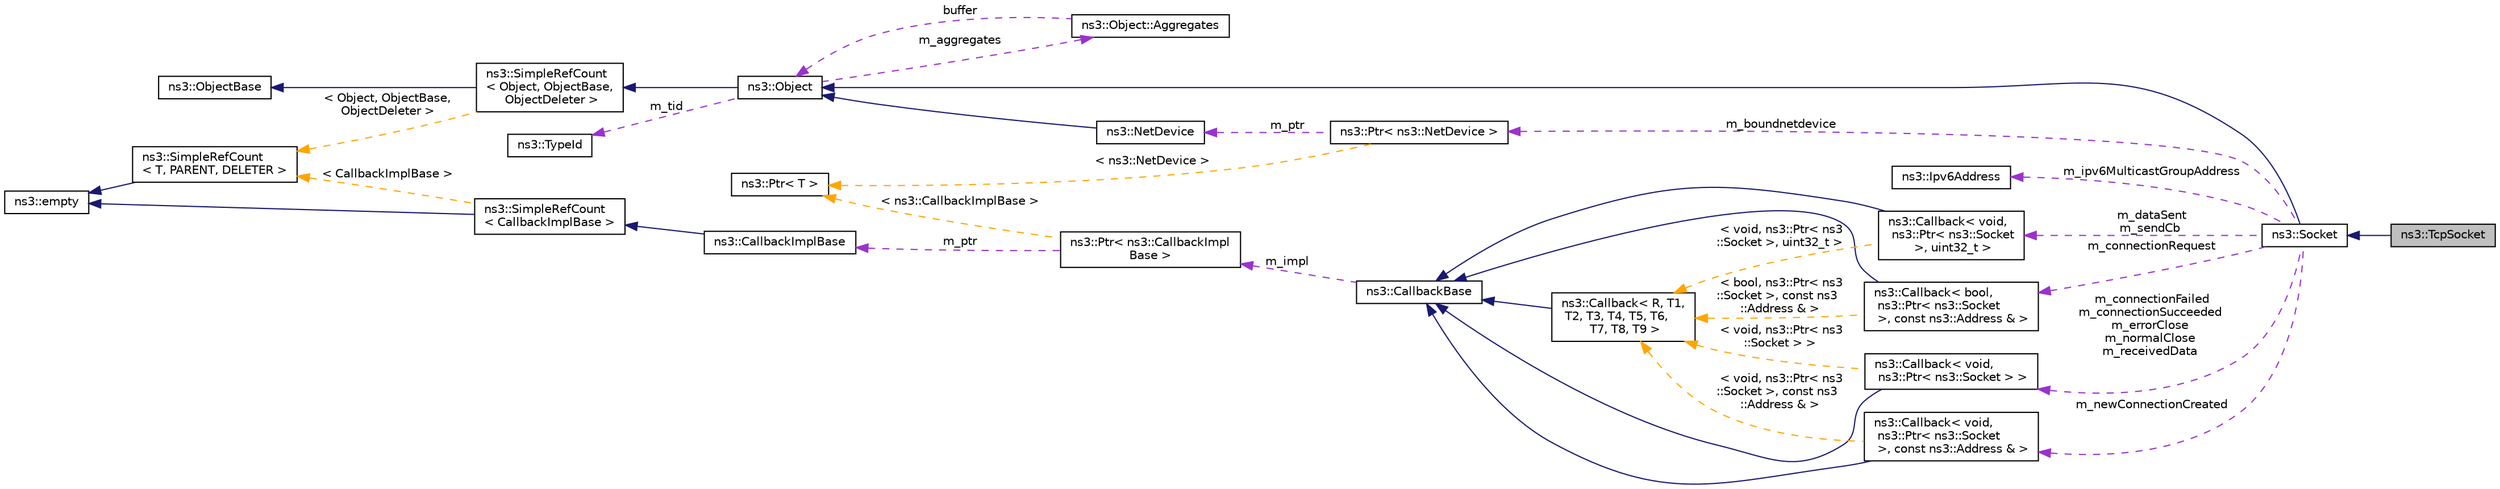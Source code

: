 digraph "ns3::TcpSocket"
{
 // LATEX_PDF_SIZE
  edge [fontname="Helvetica",fontsize="10",labelfontname="Helvetica",labelfontsize="10"];
  node [fontname="Helvetica",fontsize="10",shape=record];
  rankdir="LR";
  Node1 [label="ns3::TcpSocket",height=0.2,width=0.4,color="black", fillcolor="grey75", style="filled", fontcolor="black",tooltip="(abstract) base class of all TcpSockets"];
  Node2 -> Node1 [dir="back",color="midnightblue",fontsize="10",style="solid",fontname="Helvetica"];
  Node2 [label="ns3::Socket",height=0.2,width=0.4,color="black", fillcolor="white", style="filled",URL="$classns3_1_1_socket.html",tooltip="A low-level Socket API based loosely on the BSD Socket API."];
  Node3 -> Node2 [dir="back",color="midnightblue",fontsize="10",style="solid",fontname="Helvetica"];
  Node3 [label="ns3::Object",height=0.2,width=0.4,color="black", fillcolor="white", style="filled",URL="$classns3_1_1_object.html",tooltip="A base class which provides memory management and object aggregation."];
  Node4 -> Node3 [dir="back",color="midnightblue",fontsize="10",style="solid",fontname="Helvetica"];
  Node4 [label="ns3::SimpleRefCount\l\< Object, ObjectBase,\l ObjectDeleter \>",height=0.2,width=0.4,color="black", fillcolor="white", style="filled",URL="$classns3_1_1_simple_ref_count.html",tooltip=" "];
  Node5 -> Node4 [dir="back",color="midnightblue",fontsize="10",style="solid",fontname="Helvetica"];
  Node5 [label="ns3::ObjectBase",height=0.2,width=0.4,color="black", fillcolor="white", style="filled",URL="$classns3_1_1_object_base.html",tooltip="Anchor the ns-3 type and attribute system."];
  Node6 -> Node4 [dir="back",color="orange",fontsize="10",style="dashed",label=" \< Object, ObjectBase,\l ObjectDeleter \>" ,fontname="Helvetica"];
  Node6 [label="ns3::SimpleRefCount\l\< T, PARENT, DELETER \>",height=0.2,width=0.4,color="black", fillcolor="white", style="filled",URL="$classns3_1_1_simple_ref_count.html",tooltip="A template-based reference counting class."];
  Node7 -> Node6 [dir="back",color="midnightblue",fontsize="10",style="solid",fontname="Helvetica"];
  Node7 [label="ns3::empty",height=0.2,width=0.4,color="black", fillcolor="white", style="filled",URL="$classns3_1_1empty.html",tooltip="make Callback use a separate empty type"];
  Node8 -> Node3 [dir="back",color="darkorchid3",fontsize="10",style="dashed",label=" m_tid" ,fontname="Helvetica"];
  Node8 [label="ns3::TypeId",height=0.2,width=0.4,color="black", fillcolor="white", style="filled",URL="$classns3_1_1_type_id.html",tooltip="a unique identifier for an interface."];
  Node9 -> Node3 [dir="back",color="darkorchid3",fontsize="10",style="dashed",label=" m_aggregates" ,fontname="Helvetica"];
  Node9 [label="ns3::Object::Aggregates",height=0.2,width=0.4,color="black", fillcolor="white", style="filled",URL="$structns3_1_1_object_1_1_aggregates.html",tooltip="The list of Objects aggregated to this one."];
  Node3 -> Node9 [dir="back",color="darkorchid3",fontsize="10",style="dashed",label=" buffer" ,fontname="Helvetica"];
  Node10 -> Node2 [dir="back",color="darkorchid3",fontsize="10",style="dashed",label=" m_boundnetdevice" ,fontname="Helvetica"];
  Node10 [label="ns3::Ptr\< ns3::NetDevice \>",height=0.2,width=0.4,color="black", fillcolor="white", style="filled",URL="$classns3_1_1_ptr.html",tooltip=" "];
  Node11 -> Node10 [dir="back",color="darkorchid3",fontsize="10",style="dashed",label=" m_ptr" ,fontname="Helvetica"];
  Node11 [label="ns3::NetDevice",height=0.2,width=0.4,color="black", fillcolor="white", style="filled",URL="$classns3_1_1_net_device.html",tooltip="Network layer to device interface."];
  Node3 -> Node11 [dir="back",color="midnightblue",fontsize="10",style="solid",fontname="Helvetica"];
  Node12 -> Node10 [dir="back",color="orange",fontsize="10",style="dashed",label=" \< ns3::NetDevice \>" ,fontname="Helvetica"];
  Node12 [label="ns3::Ptr\< T \>",height=0.2,width=0.4,color="black", fillcolor="white", style="filled",URL="$classns3_1_1_ptr.html",tooltip="Smart pointer class similar to boost::intrusive_ptr."];
  Node13 -> Node2 [dir="back",color="darkorchid3",fontsize="10",style="dashed",label=" m_ipv6MulticastGroupAddress" ,fontname="Helvetica"];
  Node13 [label="ns3::Ipv6Address",height=0.2,width=0.4,color="black", fillcolor="white", style="filled",URL="$classns3_1_1_ipv6_address.html",tooltip="Describes an IPv6 address."];
  Node14 -> Node2 [dir="back",color="darkorchid3",fontsize="10",style="dashed",label=" m_newConnectionCreated" ,fontname="Helvetica"];
  Node14 [label="ns3::Callback\< void,\l ns3::Ptr\< ns3::Socket\l \>, const ns3::Address & \>",height=0.2,width=0.4,color="black", fillcolor="white", style="filled",URL="$classns3_1_1_callback.html",tooltip=" "];
  Node15 -> Node14 [dir="back",color="midnightblue",fontsize="10",style="solid",fontname="Helvetica"];
  Node15 [label="ns3::CallbackBase",height=0.2,width=0.4,color="black", fillcolor="white", style="filled",URL="$classns3_1_1_callback_base.html",tooltip="Base class for Callback class."];
  Node16 -> Node15 [dir="back",color="darkorchid3",fontsize="10",style="dashed",label=" m_impl" ,fontname="Helvetica"];
  Node16 [label="ns3::Ptr\< ns3::CallbackImpl\lBase \>",height=0.2,width=0.4,color="black", fillcolor="white", style="filled",URL="$classns3_1_1_ptr.html",tooltip=" "];
  Node17 -> Node16 [dir="back",color="darkorchid3",fontsize="10",style="dashed",label=" m_ptr" ,fontname="Helvetica"];
  Node17 [label="ns3::CallbackImplBase",height=0.2,width=0.4,color="black", fillcolor="white", style="filled",URL="$classns3_1_1_callback_impl_base.html",tooltip="Abstract base class for CallbackImpl Provides reference counting and equality test."];
  Node18 -> Node17 [dir="back",color="midnightblue",fontsize="10",style="solid",fontname="Helvetica"];
  Node18 [label="ns3::SimpleRefCount\l\< CallbackImplBase \>",height=0.2,width=0.4,color="black", fillcolor="white", style="filled",URL="$classns3_1_1_simple_ref_count.html",tooltip=" "];
  Node7 -> Node18 [dir="back",color="midnightblue",fontsize="10",style="solid",fontname="Helvetica"];
  Node6 -> Node18 [dir="back",color="orange",fontsize="10",style="dashed",label=" \< CallbackImplBase \>" ,fontname="Helvetica"];
  Node12 -> Node16 [dir="back",color="orange",fontsize="10",style="dashed",label=" \< ns3::CallbackImplBase \>" ,fontname="Helvetica"];
  Node19 -> Node14 [dir="back",color="orange",fontsize="10",style="dashed",label=" \< void, ns3::Ptr\< ns3\l::Socket \>, const ns3\l::Address & \>" ,fontname="Helvetica"];
  Node19 [label="ns3::Callback\< R, T1,\l T2, T3, T4, T5, T6,\l T7, T8, T9 \>",height=0.2,width=0.4,color="black", fillcolor="white", style="filled",URL="$classns3_1_1_callback.html",tooltip="Callback template class."];
  Node15 -> Node19 [dir="back",color="midnightblue",fontsize="10",style="solid",fontname="Helvetica"];
  Node20 -> Node2 [dir="back",color="darkorchid3",fontsize="10",style="dashed",label=" m_dataSent\nm_sendCb" ,fontname="Helvetica"];
  Node20 [label="ns3::Callback\< void,\l ns3::Ptr\< ns3::Socket\l \>, uint32_t \>",height=0.2,width=0.4,color="black", fillcolor="white", style="filled",URL="$classns3_1_1_callback.html",tooltip=" "];
  Node15 -> Node20 [dir="back",color="midnightblue",fontsize="10",style="solid",fontname="Helvetica"];
  Node19 -> Node20 [dir="back",color="orange",fontsize="10",style="dashed",label=" \< void, ns3::Ptr\< ns3\l::Socket \>, uint32_t \>" ,fontname="Helvetica"];
  Node21 -> Node2 [dir="back",color="darkorchid3",fontsize="10",style="dashed",label=" m_connectionFailed\nm_connectionSucceeded\nm_errorClose\nm_normalClose\nm_receivedData" ,fontname="Helvetica"];
  Node21 [label="ns3::Callback\< void,\l ns3::Ptr\< ns3::Socket \> \>",height=0.2,width=0.4,color="black", fillcolor="white", style="filled",URL="$classns3_1_1_callback.html",tooltip=" "];
  Node15 -> Node21 [dir="back",color="midnightblue",fontsize="10",style="solid",fontname="Helvetica"];
  Node19 -> Node21 [dir="back",color="orange",fontsize="10",style="dashed",label=" \< void, ns3::Ptr\< ns3\l::Socket \> \>" ,fontname="Helvetica"];
  Node22 -> Node2 [dir="back",color="darkorchid3",fontsize="10",style="dashed",label=" m_connectionRequest" ,fontname="Helvetica"];
  Node22 [label="ns3::Callback\< bool,\l ns3::Ptr\< ns3::Socket\l \>, const ns3::Address & \>",height=0.2,width=0.4,color="black", fillcolor="white", style="filled",URL="$classns3_1_1_callback.html",tooltip=" "];
  Node15 -> Node22 [dir="back",color="midnightblue",fontsize="10",style="solid",fontname="Helvetica"];
  Node19 -> Node22 [dir="back",color="orange",fontsize="10",style="dashed",label=" \< bool, ns3::Ptr\< ns3\l::Socket \>, const ns3\l::Address & \>" ,fontname="Helvetica"];
}
